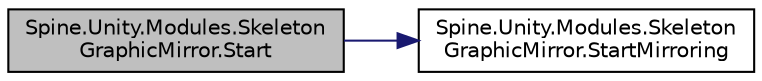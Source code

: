 digraph "Spine.Unity.Modules.SkeletonGraphicMirror.Start"
{
 // LATEX_PDF_SIZE
  edge [fontname="Helvetica",fontsize="10",labelfontname="Helvetica",labelfontsize="10"];
  node [fontname="Helvetica",fontsize="10",shape=record];
  rankdir="LR";
  Node1 [label="Spine.Unity.Modules.Skeleton\lGraphicMirror.Start",height=0.2,width=0.4,color="black", fillcolor="grey75", style="filled", fontcolor="black",tooltip=" "];
  Node1 -> Node2 [color="midnightblue",fontsize="10",style="solid"];
  Node2 [label="Spine.Unity.Modules.Skeleton\lGraphicMirror.StartMirroring",height=0.2,width=0.4,color="black", fillcolor="white", style="filled",URL="$class_spine_1_1_unity_1_1_modules_1_1_skeleton_graphic_mirror.html#ae8a17f2baddda72e2e8b3a82511bd558",tooltip="Freeze the SkeletonGraphic on this GameObject, and use the source as the Skeleton to be rendered by t..."];
}
